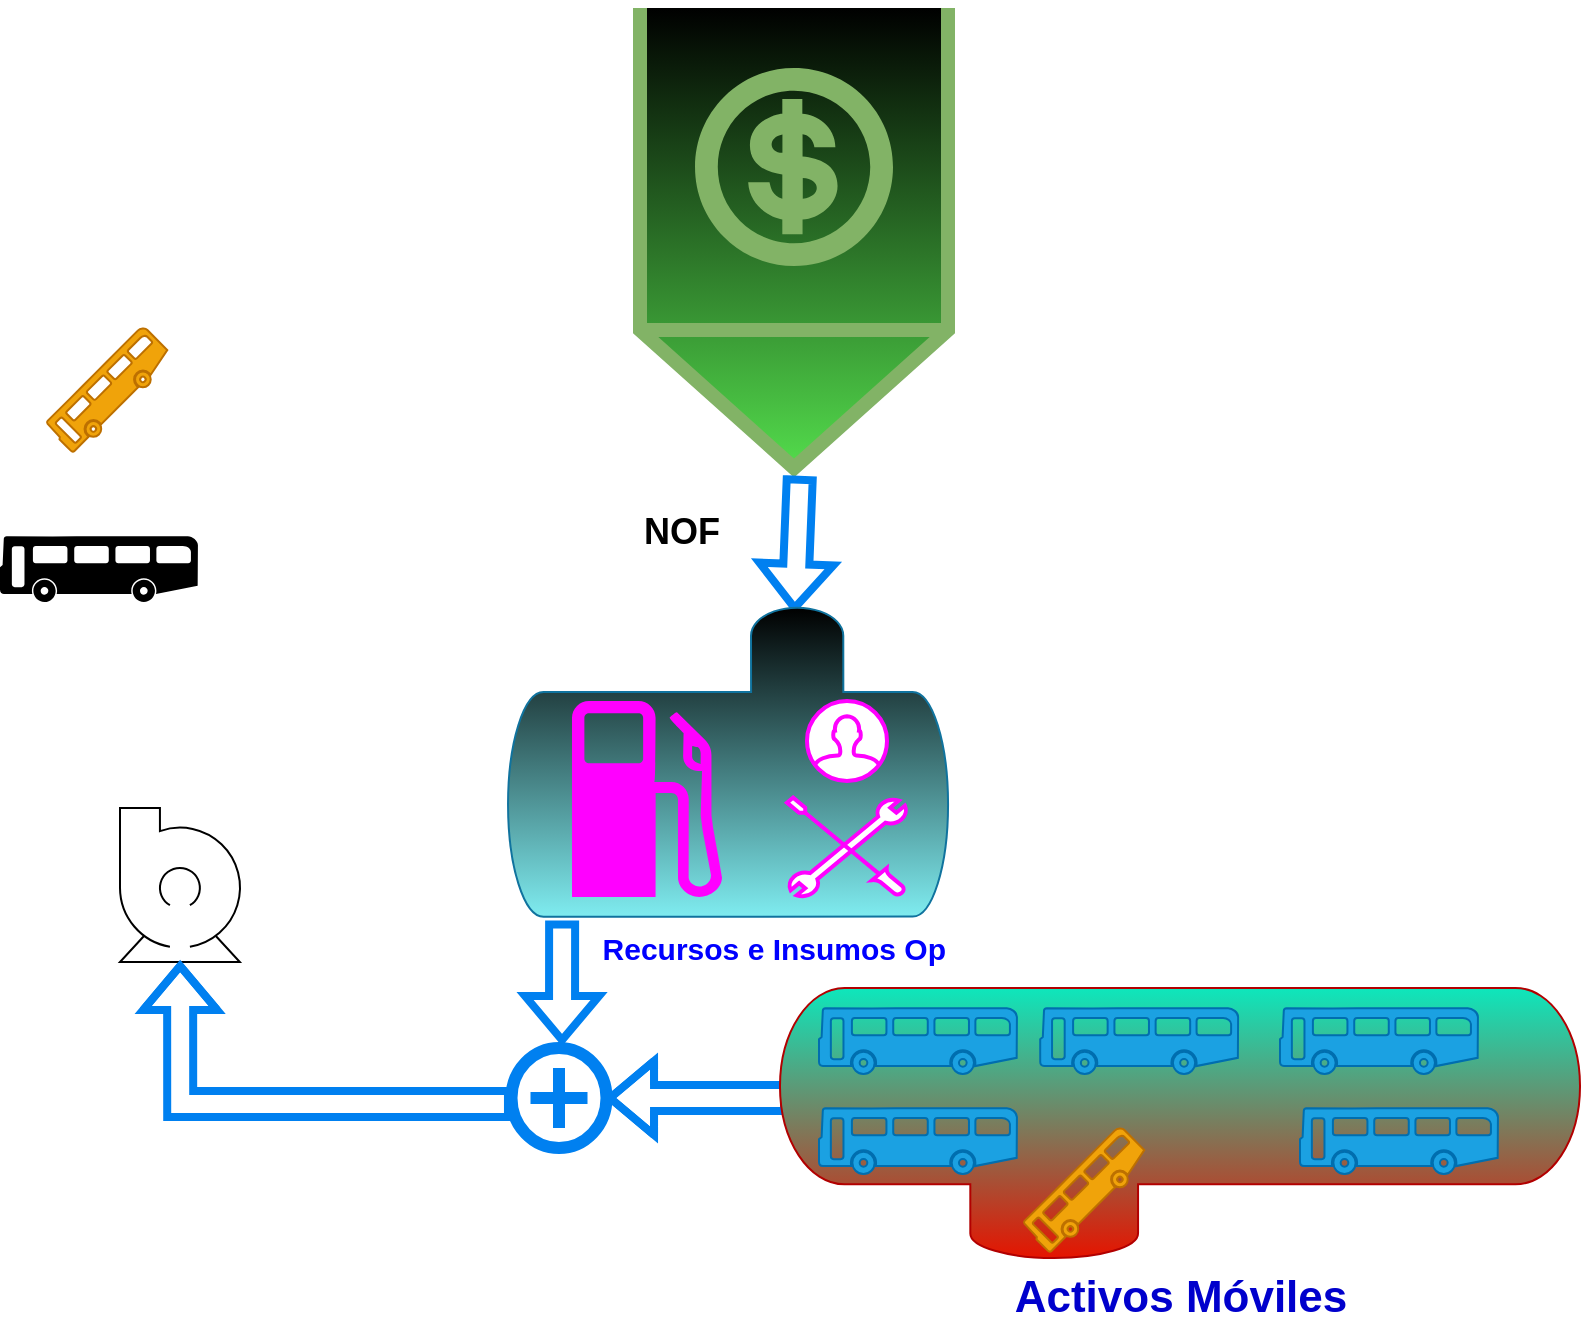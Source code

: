 <mxfile version="24.8.4">
  <diagram name="Página-1" id="VVE8ATfnPPD_N7JHIAnT">
    <mxGraphModel dx="4297" dy="1747" grid="1" gridSize="10" guides="1" tooltips="1" connect="1" arrows="1" fold="1" page="1" pageScale="1" pageWidth="827" pageHeight="1169" math="0" shadow="0">
      <root>
        <mxCell id="0" />
        <mxCell id="1" parent="0" />
        <mxCell id="DeS9Wg2HZGTHuiJAIv9w-12" value="" style="html=1;verticalLabelPosition=bottom;align=center;labelBackgroundColor=#ffffff;verticalAlign=top;strokeWidth=6;strokeColor=#0080F0;shadow=0;dashed=0;shape=mxgraph.ios7.icons.add;direction=south;" vertex="1" parent="1">
          <mxGeometry x="-1284.25" y="890" width="47.5" height="50" as="geometry" />
        </mxCell>
        <mxCell id="DeS9Wg2HZGTHuiJAIv9w-13" value="" style="shape=mxgraph.pid.pumps.centrifugal_pump_2;html=1;pointerEvents=1;align=center;verticalLabelPosition=bottom;verticalAlign=top;dashed=0;" vertex="1" parent="1">
          <mxGeometry x="-1480" y="770" width="62" height="77" as="geometry" />
        </mxCell>
        <mxCell id="DeS9Wg2HZGTHuiJAIv9w-14" style="edgeStyle=orthogonalEdgeStyle;rounded=0;orthogonalLoop=1;jettySize=auto;html=1;exitX=0.56;exitY=0.995;exitDx=0;exitDy=0;exitPerimeter=0;shape=flexArrow;strokeWidth=4;entryX=0.485;entryY=1;entryDx=0;entryDy=0;entryPerimeter=0;strokeColor=#0080f0;" edge="1" parent="1" source="DeS9Wg2HZGTHuiJAIv9w-12" target="DeS9Wg2HZGTHuiJAIv9w-13">
          <mxGeometry relative="1" as="geometry">
            <mxPoint x="-1710" y="890" as="sourcePoint" />
            <mxPoint x="-1690" y="850" as="targetPoint" />
          </mxGeometry>
        </mxCell>
        <mxCell id="DeS9Wg2HZGTHuiJAIv9w-15" value="" style="group" vertex="1" connectable="0" parent="1">
          <mxGeometry x="-1220" y="370" width="154" height="230" as="geometry" />
        </mxCell>
        <mxCell id="DeS9Wg2HZGTHuiJAIv9w-16" value="&lt;h2&gt;NOF&lt;/h2&gt;" style="shape=mxgraph.pid.vessels.container,_tank,_cistern_(bottom);html=1;pointerEvents=1;align=left;verticalLabelPosition=bottom;verticalAlign=top;dashed=0;strokeWidth=7;fillColor=#53dc4c;strokeColor=#82b366;gradientColor=default;gradientDirection=north;horizontal=1;" vertex="1" parent="DeS9Wg2HZGTHuiJAIv9w-15">
          <mxGeometry width="154" height="230" as="geometry" />
        </mxCell>
        <mxCell id="DeS9Wg2HZGTHuiJAIv9w-17" value="" style="shape=mxgraph.signs.travel.cashier;html=1;pointerEvents=1;fillColor=#82b366;strokeColor=none;verticalLabelPosition=bottom;verticalAlign=top;align=center;sketch=0;" vertex="1" parent="DeS9Wg2HZGTHuiJAIv9w-15">
          <mxGeometry x="27.5" y="30" width="99" height="99" as="geometry" />
        </mxCell>
        <mxCell id="DeS9Wg2HZGTHuiJAIv9w-18" value="" style="shape=mxgraph.signs.transportation.bus_3;html=1;pointerEvents=1;fillColor=#000000;strokeColor=none;verticalLabelPosition=bottom;verticalAlign=top;align=center;sketch=0;" vertex="1" parent="1">
          <mxGeometry x="-1540" y="634" width="99" height="33" as="geometry" />
        </mxCell>
        <mxCell id="DeS9Wg2HZGTHuiJAIv9w-19" style="edgeStyle=entityRelationEdgeStyle;rounded=0;orthogonalLoop=1;jettySize=auto;html=1;exitX=0.01;exitY=0.407;exitDx=0;exitDy=0;exitPerimeter=0;shape=flexArrow;strokeWidth=4;entryX=0.5;entryY=0.005;entryDx=0;entryDy=0;entryPerimeter=0;strokeColor=#0080f0;" edge="1" parent="1" source="DeS9Wg2HZGTHuiJAIv9w-29" target="DeS9Wg2HZGTHuiJAIv9w-12">
          <mxGeometry relative="1" as="geometry">
            <mxPoint x="-1224" y="1048" as="sourcePoint" />
            <mxPoint x="-1630" y="960" as="targetPoint" />
          </mxGeometry>
        </mxCell>
        <mxCell id="DeS9Wg2HZGTHuiJAIv9w-20" style="rounded=0;orthogonalLoop=1;jettySize=auto;html=1;exitX=0.123;exitY=1.011;exitDx=0;exitDy=0;exitPerimeter=0;shape=flexArrow;strokeWidth=4;strokeColor=#0080f0;entryX=-0.04;entryY=0.468;entryDx=0;entryDy=0;entryPerimeter=0;" edge="1" parent="1" source="DeS9Wg2HZGTHuiJAIv9w-23" target="DeS9Wg2HZGTHuiJAIv9w-12">
          <mxGeometry relative="1" as="geometry">
            <mxPoint x="-1274" y="928" as="sourcePoint" />
            <mxPoint x="-1260" y="860" as="targetPoint" />
          </mxGeometry>
        </mxCell>
        <mxCell id="DeS9Wg2HZGTHuiJAIv9w-21" style="rounded=0;orthogonalLoop=1;jettySize=auto;html=1;exitX=0.519;exitY=1.017;exitDx=0;exitDy=0;exitPerimeter=0;shape=flexArrow;strokeWidth=4;strokeColor=#0080f0;entryX=0.651;entryY=0.013;entryDx=0;entryDy=0;entryPerimeter=0;" edge="1" parent="1" source="DeS9Wg2HZGTHuiJAIv9w-16" target="DeS9Wg2HZGTHuiJAIv9w-23">
          <mxGeometry relative="1" as="geometry">
            <mxPoint x="-1188" y="620" as="sourcePoint" />
            <mxPoint x="-1190" y="682" as="targetPoint" />
          </mxGeometry>
        </mxCell>
        <mxCell id="DeS9Wg2HZGTHuiJAIv9w-22" value="" style="group" vertex="1" connectable="0" parent="1">
          <mxGeometry x="-1286" y="670" width="220" height="154.5" as="geometry" />
        </mxCell>
        <mxCell id="DeS9Wg2HZGTHuiJAIv9w-23" value="&lt;font color=&quot;#0000ff&quot; size=&quot;1&quot; style=&quot;&quot;&gt;&lt;b style=&quot;font-size: 15px;&quot;&gt;Recursos e Insumos Op&lt;/b&gt;&lt;/font&gt;" style="shape=mxgraph.pid.vessels.vessel_(dome);html=1;pointerEvents=1;align=right;verticalLabelPosition=bottom;verticalAlign=top;dashed=0;fillColor=#7FECF0;strokeColor=#10739e;gradientDirection=north;gradientColor=default;" vertex="1" parent="DeS9Wg2HZGTHuiJAIv9w-22">
          <mxGeometry width="220" height="154.5" as="geometry" />
        </mxCell>
        <mxCell id="DeS9Wg2HZGTHuiJAIv9w-24" value="" style="shape=mxgraph.signs.transportation.gas_2;html=1;pointerEvents=1;fillColor=#FF00FF;strokeColor=none;verticalLabelPosition=bottom;verticalAlign=top;align=center;sketch=0;" vertex="1" parent="DeS9Wg2HZGTHuiJAIv9w-22">
          <mxGeometry x="32" y="46.5" width="75" height="98" as="geometry" />
        </mxCell>
        <mxCell id="DeS9Wg2HZGTHuiJAIv9w-25" value="" style="html=1;verticalLabelPosition=bottom;align=center;labelBackgroundColor=#ffffff;verticalAlign=top;strokeWidth=2;strokeColor=#FF00FF;shadow=0;dashed=0;shape=mxgraph.ios7.icons.tools;pointerEvents=1" vertex="1" parent="DeS9Wg2HZGTHuiJAIv9w-22">
          <mxGeometry x="139.5" y="94.8" width="60" height="49.7" as="geometry" />
        </mxCell>
        <mxCell id="DeS9Wg2HZGTHuiJAIv9w-26" value="" style="html=1;verticalLabelPosition=bottom;align=center;labelBackgroundColor=#ffffff;verticalAlign=top;strokeWidth=2;strokeColor=#FF00FF;shadow=0;dashed=0;shape=mxgraph.ios7.icons.user;" vertex="1" parent="DeS9Wg2HZGTHuiJAIv9w-22">
          <mxGeometry x="149.5" y="46.5" width="40" height="40" as="geometry" />
        </mxCell>
        <mxCell id="DeS9Wg2HZGTHuiJAIv9w-27" value="" style="shape=mxgraph.signs.transportation.bus_3;html=1;pointerEvents=1;fillColor=#f0a30a;strokeColor=#BD7000;verticalLabelPosition=bottom;verticalAlign=top;align=center;sketch=0;rotation=-45;fontColor=#000000;" vertex="1" parent="1">
          <mxGeometry x="-1520" y="550" width="69.8" height="23" as="geometry" />
        </mxCell>
        <mxCell id="DeS9Wg2HZGTHuiJAIv9w-28" value="" style="group" vertex="1" connectable="0" parent="1">
          <mxGeometry x="-1150" y="860" width="400" height="135" as="geometry" />
        </mxCell>
        <mxCell id="DeS9Wg2HZGTHuiJAIv9w-29" value="&lt;font style=&quot;font-size: 22px;&quot; color=&quot;#0000cc&quot;&gt;&lt;b&gt;Activos Móviles&lt;/b&gt;&lt;/font&gt;" style="shape=mxgraph.pid.vessels.vessel_(pit);html=1;pointerEvents=1;align=center;verticalLabelPosition=bottom;verticalAlign=top;dashed=0;fillColor=#e51400;fontColor=#ffffff;strokeColor=#B20000;gradientColor=#0de7bc;gradientDirection=north;" vertex="1" parent="DeS9Wg2HZGTHuiJAIv9w-28">
          <mxGeometry width="400" height="135" as="geometry" />
        </mxCell>
        <mxCell id="DeS9Wg2HZGTHuiJAIv9w-30" value="" style="shape=mxgraph.signs.transportation.bus_3;html=1;pointerEvents=1;fillColor=#1ba1e2;strokeColor=#006EAF;verticalLabelPosition=bottom;verticalAlign=top;align=center;sketch=0;fontColor=#ffffff;" vertex="1" parent="DeS9Wg2HZGTHuiJAIv9w-28">
          <mxGeometry x="19.5" y="10" width="99" height="33" as="geometry" />
        </mxCell>
        <mxCell id="DeS9Wg2HZGTHuiJAIv9w-31" value="" style="shape=mxgraph.signs.transportation.bus_3;html=1;pointerEvents=1;fillColor=#1ba1e2;strokeColor=#006EAF;verticalLabelPosition=bottom;verticalAlign=top;align=center;sketch=0;fontColor=#ffffff;" vertex="1" parent="DeS9Wg2HZGTHuiJAIv9w-28">
          <mxGeometry x="130.1" y="10" width="99" height="33" as="geometry" />
        </mxCell>
        <mxCell id="DeS9Wg2HZGTHuiJAIv9w-32" value="" style="shape=mxgraph.signs.transportation.bus_3;html=1;pointerEvents=1;fillColor=#1ba1e2;strokeColor=#006EAF;verticalLabelPosition=bottom;verticalAlign=top;align=center;sketch=0;fontColor=#ffffff;" vertex="1" parent="DeS9Wg2HZGTHuiJAIv9w-28">
          <mxGeometry x="19.5" y="60" width="99" height="33" as="geometry" />
        </mxCell>
        <mxCell id="DeS9Wg2HZGTHuiJAIv9w-33" value="" style="shape=mxgraph.signs.transportation.bus_3;html=1;pointerEvents=1;fillColor=#1ba1e2;strokeColor=#006EAF;verticalLabelPosition=bottom;verticalAlign=top;align=center;sketch=0;fontColor=#ffffff;" vertex="1" parent="DeS9Wg2HZGTHuiJAIv9w-28">
          <mxGeometry x="260" y="60" width="99" height="33" as="geometry" />
        </mxCell>
        <mxCell id="DeS9Wg2HZGTHuiJAIv9w-34" value="" style="shape=mxgraph.signs.transportation.bus_3;html=1;pointerEvents=1;fillColor=#1ba1e2;strokeColor=#006EAF;verticalLabelPosition=bottom;verticalAlign=top;align=center;sketch=0;fontColor=#ffffff;" vertex="1" parent="DeS9Wg2HZGTHuiJAIv9w-28">
          <mxGeometry x="250" y="10" width="99" height="33" as="geometry" />
        </mxCell>
        <mxCell id="DeS9Wg2HZGTHuiJAIv9w-35" value="" style="shape=mxgraph.signs.transportation.bus_3;html=1;pointerEvents=1;fillColor=#f0a30a;strokeColor=#BD7000;verticalLabelPosition=bottom;verticalAlign=top;align=center;sketch=0;rotation=-45;fontColor=#000000;" vertex="1" parent="DeS9Wg2HZGTHuiJAIv9w-28">
          <mxGeometry x="118.5" y="90" width="69.8" height="23" as="geometry" />
        </mxCell>
      </root>
    </mxGraphModel>
  </diagram>
</mxfile>
